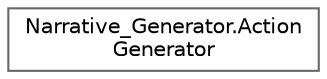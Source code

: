 digraph "Graphical Class Hierarchy"
{
 // LATEX_PDF_SIZE
  bgcolor="transparent";
  edge [fontname=Helvetica,fontsize=10,labelfontname=Helvetica,labelfontsize=10];
  node [fontname=Helvetica,fontsize=10,shape=box,height=0.2,width=0.4];
  rankdir="LR";
  Node0 [label="Narrative_Generator.Action\lGenerator",height=0.2,width=0.4,color="grey40", fillcolor="white", style="filled",URL="$class_narrative___generator_1_1_action_generator.html",tooltip="A class that generates a list of possible actions for the agent at the moment."];
}
